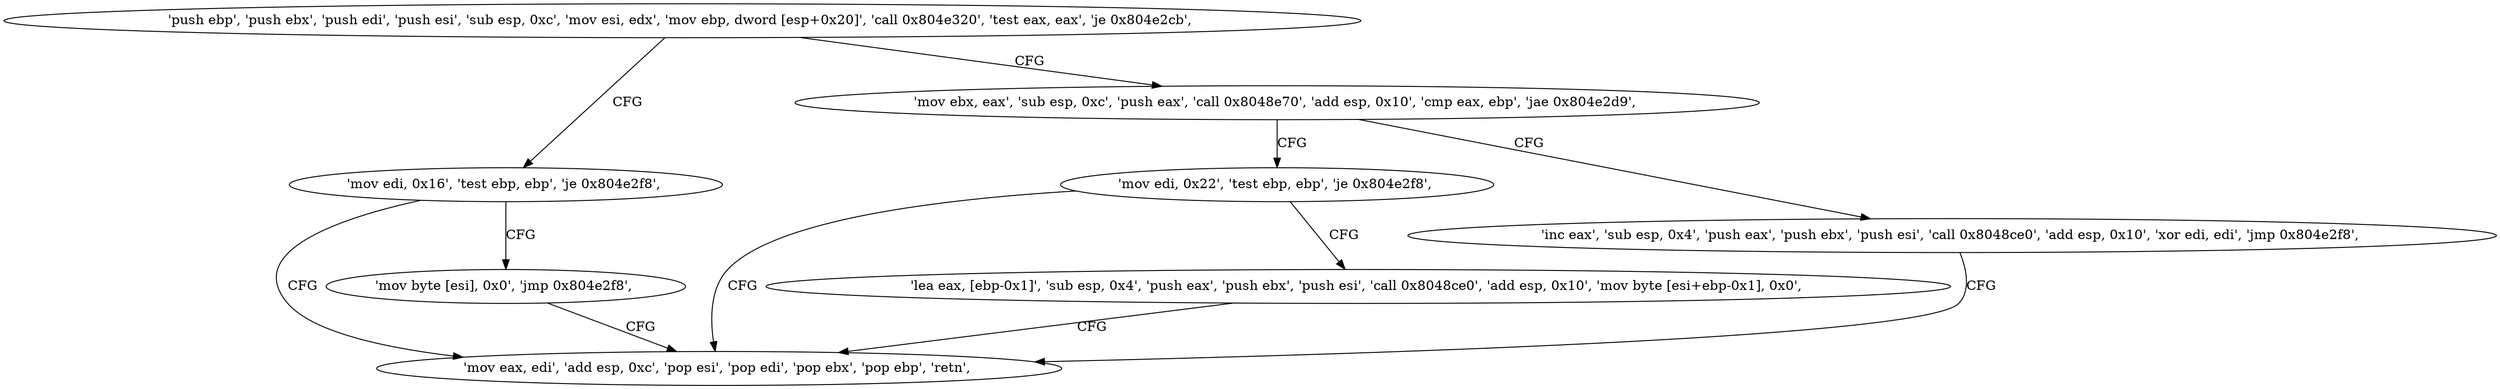digraph "func" {
"134537872" [label = "'push ebp', 'push ebx', 'push edi', 'push esi', 'sub esp, 0xc', 'mov esi, edx', 'mov ebp, dword [esp+0x20]', 'call 0x804e320', 'test eax, eax', 'je 0x804e2cb', " ]
"134537931" [label = "'mov edi, 0x16', 'test ebp, ebp', 'je 0x804e2f8', " ]
"134537894" [label = "'mov ebx, eax', 'sub esp, 0xc', 'push eax', 'call 0x8048e70', 'add esp, 0x10', 'cmp eax, ebp', 'jae 0x804e2d9', " ]
"134537976" [label = "'mov eax, edi', 'add esp, 0xc', 'pop esi', 'pop edi', 'pop ebx', 'pop ebp', 'retn', " ]
"134537940" [label = "'mov byte [esi], 0x0', 'jmp 0x804e2f8', " ]
"134537945" [label = "'mov edi, 0x22', 'test ebp, ebp', 'je 0x804e2f8', " ]
"134537912" [label = "'inc eax', 'sub esp, 0x4', 'push eax', 'push ebx', 'push esi', 'call 0x8048ce0', 'add esp, 0x10', 'xor edi, edi', 'jmp 0x804e2f8', " ]
"134537954" [label = "'lea eax, [ebp-0x1]', 'sub esp, 0x4', 'push eax', 'push ebx', 'push esi', 'call 0x8048ce0', 'add esp, 0x10', 'mov byte [esi+ebp-0x1], 0x0', " ]
"134537872" -> "134537931" [ label = "CFG" ]
"134537872" -> "134537894" [ label = "CFG" ]
"134537931" -> "134537976" [ label = "CFG" ]
"134537931" -> "134537940" [ label = "CFG" ]
"134537894" -> "134537945" [ label = "CFG" ]
"134537894" -> "134537912" [ label = "CFG" ]
"134537940" -> "134537976" [ label = "CFG" ]
"134537945" -> "134537976" [ label = "CFG" ]
"134537945" -> "134537954" [ label = "CFG" ]
"134537912" -> "134537976" [ label = "CFG" ]
"134537954" -> "134537976" [ label = "CFG" ]
}
